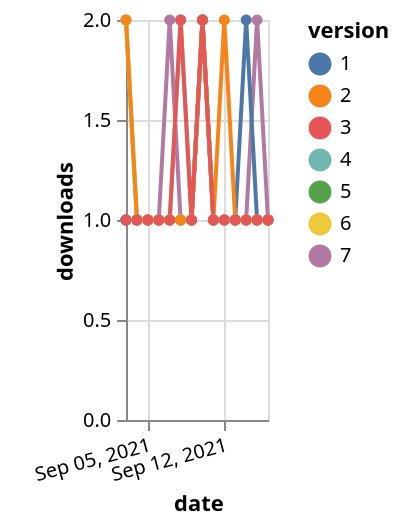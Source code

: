 {"$schema": "https://vega.github.io/schema/vega-lite/v5.json", "description": "A simple bar chart with embedded data.", "data": {"values": [{"date": "2021-09-03", "total": 147, "delta": 1, "version": "7"}, {"date": "2021-09-04", "total": 148, "delta": 1, "version": "7"}, {"date": "2021-09-05", "total": 149, "delta": 1, "version": "7"}, {"date": "2021-09-06", "total": 150, "delta": 1, "version": "7"}, {"date": "2021-09-07", "total": 152, "delta": 2, "version": "7"}, {"date": "2021-09-08", "total": 153, "delta": 1, "version": "7"}, {"date": "2021-09-09", "total": 154, "delta": 1, "version": "7"}, {"date": "2021-09-10", "total": 156, "delta": 2, "version": "7"}, {"date": "2021-09-11", "total": 157, "delta": 1, "version": "7"}, {"date": "2021-09-12", "total": 158, "delta": 1, "version": "7"}, {"date": "2021-09-13", "total": 159, "delta": 1, "version": "7"}, {"date": "2021-09-14", "total": 160, "delta": 1, "version": "7"}, {"date": "2021-09-15", "total": 162, "delta": 2, "version": "7"}, {"date": "2021-09-16", "total": 163, "delta": 1, "version": "7"}, {"date": "2021-09-03", "total": 138, "delta": 1, "version": "5"}, {"date": "2021-09-04", "total": 139, "delta": 1, "version": "5"}, {"date": "2021-09-05", "total": 140, "delta": 1, "version": "5"}, {"date": "2021-09-06", "total": 141, "delta": 1, "version": "5"}, {"date": "2021-09-07", "total": 142, "delta": 1, "version": "5"}, {"date": "2021-09-08", "total": 143, "delta": 1, "version": "5"}, {"date": "2021-09-09", "total": 144, "delta": 1, "version": "5"}, {"date": "2021-09-10", "total": 146, "delta": 2, "version": "5"}, {"date": "2021-09-11", "total": 147, "delta": 1, "version": "5"}, {"date": "2021-09-12", "total": 148, "delta": 1, "version": "5"}, {"date": "2021-09-13", "total": 149, "delta": 1, "version": "5"}, {"date": "2021-09-14", "total": 150, "delta": 1, "version": "5"}, {"date": "2021-09-15", "total": 151, "delta": 1, "version": "5"}, {"date": "2021-09-16", "total": 152, "delta": 1, "version": "5"}, {"date": "2021-09-03", "total": 301, "delta": 2, "version": "4"}, {"date": "2021-09-04", "total": 302, "delta": 1, "version": "4"}, {"date": "2021-09-05", "total": 303, "delta": 1, "version": "4"}, {"date": "2021-09-06", "total": 304, "delta": 1, "version": "4"}, {"date": "2021-09-07", "total": 305, "delta": 1, "version": "4"}, {"date": "2021-09-08", "total": 307, "delta": 2, "version": "4"}, {"date": "2021-09-09", "total": 308, "delta": 1, "version": "4"}, {"date": "2021-09-10", "total": 310, "delta": 2, "version": "4"}, {"date": "2021-09-11", "total": 311, "delta": 1, "version": "4"}, {"date": "2021-09-12", "total": 312, "delta": 1, "version": "4"}, {"date": "2021-09-13", "total": 313, "delta": 1, "version": "4"}, {"date": "2021-09-14", "total": 314, "delta": 1, "version": "4"}, {"date": "2021-09-15", "total": 315, "delta": 1, "version": "4"}, {"date": "2021-09-16", "total": 316, "delta": 1, "version": "4"}, {"date": "2021-09-03", "total": 202, "delta": 1, "version": "1"}, {"date": "2021-09-04", "total": 203, "delta": 1, "version": "1"}, {"date": "2021-09-05", "total": 204, "delta": 1, "version": "1"}, {"date": "2021-09-06", "total": 205, "delta": 1, "version": "1"}, {"date": "2021-09-07", "total": 206, "delta": 1, "version": "1"}, {"date": "2021-09-08", "total": 207, "delta": 1, "version": "1"}, {"date": "2021-09-09", "total": 208, "delta": 1, "version": "1"}, {"date": "2021-09-10", "total": 210, "delta": 2, "version": "1"}, {"date": "2021-09-11", "total": 211, "delta": 1, "version": "1"}, {"date": "2021-09-12", "total": 212, "delta": 1, "version": "1"}, {"date": "2021-09-13", "total": 213, "delta": 1, "version": "1"}, {"date": "2021-09-14", "total": 215, "delta": 2, "version": "1"}, {"date": "2021-09-15", "total": 216, "delta": 1, "version": "1"}, {"date": "2021-09-16", "total": 217, "delta": 1, "version": "1"}, {"date": "2021-09-03", "total": 146, "delta": 2, "version": "6"}, {"date": "2021-09-04", "total": 147, "delta": 1, "version": "6"}, {"date": "2021-09-05", "total": 148, "delta": 1, "version": "6"}, {"date": "2021-09-06", "total": 149, "delta": 1, "version": "6"}, {"date": "2021-09-07", "total": 150, "delta": 1, "version": "6"}, {"date": "2021-09-08", "total": 151, "delta": 1, "version": "6"}, {"date": "2021-09-09", "total": 152, "delta": 1, "version": "6"}, {"date": "2021-09-10", "total": 154, "delta": 2, "version": "6"}, {"date": "2021-09-11", "total": 155, "delta": 1, "version": "6"}, {"date": "2021-09-12", "total": 156, "delta": 1, "version": "6"}, {"date": "2021-09-13", "total": 157, "delta": 1, "version": "6"}, {"date": "2021-09-14", "total": 158, "delta": 1, "version": "6"}, {"date": "2021-09-15", "total": 159, "delta": 1, "version": "6"}, {"date": "2021-09-16", "total": 160, "delta": 1, "version": "6"}, {"date": "2021-09-03", "total": 159, "delta": 2, "version": "2"}, {"date": "2021-09-04", "total": 160, "delta": 1, "version": "2"}, {"date": "2021-09-05", "total": 161, "delta": 1, "version": "2"}, {"date": "2021-09-06", "total": 162, "delta": 1, "version": "2"}, {"date": "2021-09-07", "total": 163, "delta": 1, "version": "2"}, {"date": "2021-09-08", "total": 164, "delta": 1, "version": "2"}, {"date": "2021-09-09", "total": 165, "delta": 1, "version": "2"}, {"date": "2021-09-10", "total": 167, "delta": 2, "version": "2"}, {"date": "2021-09-11", "total": 168, "delta": 1, "version": "2"}, {"date": "2021-09-12", "total": 170, "delta": 2, "version": "2"}, {"date": "2021-09-13", "total": 171, "delta": 1, "version": "2"}, {"date": "2021-09-14", "total": 172, "delta": 1, "version": "2"}, {"date": "2021-09-15", "total": 173, "delta": 1, "version": "2"}, {"date": "2021-09-16", "total": 174, "delta": 1, "version": "2"}, {"date": "2021-09-03", "total": 158, "delta": 1, "version": "3"}, {"date": "2021-09-04", "total": 159, "delta": 1, "version": "3"}, {"date": "2021-09-05", "total": 160, "delta": 1, "version": "3"}, {"date": "2021-09-06", "total": 161, "delta": 1, "version": "3"}, {"date": "2021-09-07", "total": 162, "delta": 1, "version": "3"}, {"date": "2021-09-08", "total": 164, "delta": 2, "version": "3"}, {"date": "2021-09-09", "total": 165, "delta": 1, "version": "3"}, {"date": "2021-09-10", "total": 167, "delta": 2, "version": "3"}, {"date": "2021-09-11", "total": 168, "delta": 1, "version": "3"}, {"date": "2021-09-12", "total": 169, "delta": 1, "version": "3"}, {"date": "2021-09-13", "total": 170, "delta": 1, "version": "3"}, {"date": "2021-09-14", "total": 171, "delta": 1, "version": "3"}, {"date": "2021-09-15", "total": 172, "delta": 1, "version": "3"}, {"date": "2021-09-16", "total": 173, "delta": 1, "version": "3"}]}, "width": "container", "mark": {"type": "line", "point": {"filled": true}}, "encoding": {"x": {"field": "date", "type": "temporal", "timeUnit": "yearmonthdate", "title": "date", "axis": {"labelAngle": -15}}, "y": {"field": "delta", "type": "quantitative", "title": "downloads"}, "color": {"field": "version", "type": "nominal"}, "tooltip": {"field": "delta"}}}
